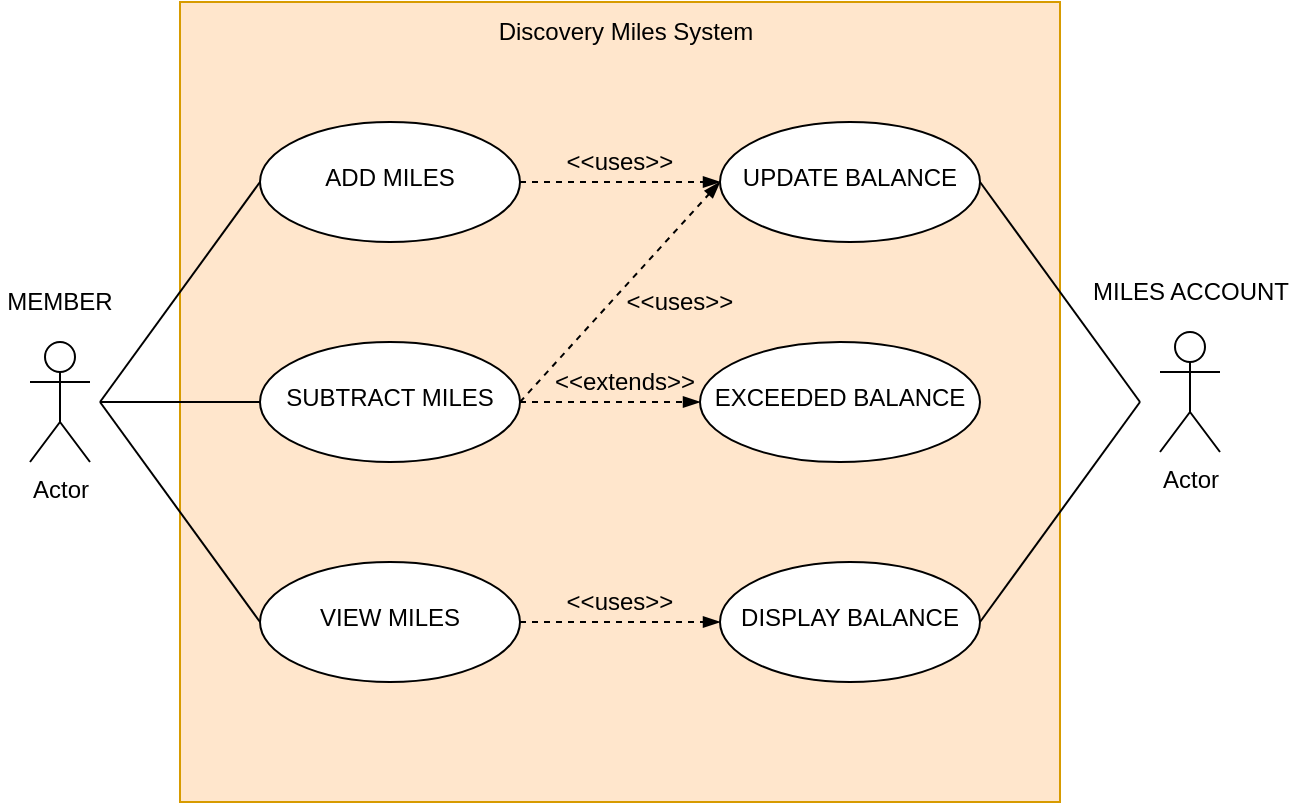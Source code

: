 <mxfile version="15.4.0" type="device"><diagram id="_Nt3MzB6uvFYMEFGHvt0" name="Page-1"><mxGraphModel dx="1086" dy="1112" grid="1" gridSize="10" guides="1" tooltips="1" connect="1" arrows="1" fold="1" page="1" pageScale="1" pageWidth="850" pageHeight="1100" math="0" shadow="0"><root><mxCell id="0"/><mxCell id="1" parent="0"/><mxCell id="VtbRv_OghoXbHDX0rW1A-5" value="Actor" style="shape=umlActor;verticalLabelPosition=bottom;verticalAlign=top;html=1;outlineConnect=0;labelPosition=center;align=center;" parent="1" vertex="1"><mxGeometry x="85" y="450" width="30" height="60" as="geometry"/></mxCell><mxCell id="VtbRv_OghoXbHDX0rW1A-13" value="MEMBER" style="text;html=1;strokeColor=none;fillColor=none;align=center;verticalAlign=middle;whiteSpace=wrap;rounded=0;" parent="1" vertex="1"><mxGeometry x="70" y="415" width="60" height="30" as="geometry"/></mxCell><mxCell id="VtbRv_OghoXbHDX0rW1A-14" value="" style="rounded=0;whiteSpace=wrap;html=1;fillColor=#ffe6cc;strokeColor=#d79b00;" parent="1" vertex="1"><mxGeometry x="160" y="280" width="440" height="400" as="geometry"/></mxCell><mxCell id="VtbRv_OghoXbHDX0rW1A-7" value="" style="rounded=0;orthogonalLoop=1;jettySize=auto;html=1;endArrow=none;endFill=0;entryX=0;entryY=0.5;entryDx=0;entryDy=0;" parent="1" target="VtbRv_OghoXbHDX0rW1A-6" edge="1"><mxGeometry relative="1" as="geometry"><mxPoint x="120" y="480" as="sourcePoint"/></mxGeometry></mxCell><mxCell id="VtbRv_OghoXbHDX0rW1A-9" value="" style="edgeStyle=orthogonalEdgeStyle;rounded=0;orthogonalLoop=1;jettySize=auto;html=1;endArrow=blockThin;endFill=1;dashed=1;" parent="1" source="VtbRv_OghoXbHDX0rW1A-6" target="VtbRv_OghoXbHDX0rW1A-8" edge="1"><mxGeometry relative="1" as="geometry"/></mxCell><mxCell id="VtbRv_OghoXbHDX0rW1A-6" value="&lt;br&gt;ADD MILES" style="ellipse;whiteSpace=wrap;html=1;verticalAlign=top;" parent="1" vertex="1"><mxGeometry x="200" y="340" width="130" height="60" as="geometry"/></mxCell><mxCell id="VtbRv_OghoXbHDX0rW1A-8" value="&lt;br&gt;UPDATE BALANCE" style="ellipse;whiteSpace=wrap;html=1;verticalAlign=top;" parent="1" vertex="1"><mxGeometry x="430" y="340" width="130" height="60" as="geometry"/></mxCell><mxCell id="VtbRv_OghoXbHDX0rW1A-10" value="&amp;lt;&amp;lt;uses&amp;gt;&amp;gt;" style="text;html=1;strokeColor=none;fillColor=none;align=center;verticalAlign=middle;whiteSpace=wrap;rounded=0;" parent="1" vertex="1"><mxGeometry x="348.13" y="350" width="63.75" height="20" as="geometry"/></mxCell><mxCell id="VtbRv_OghoXbHDX0rW1A-17" style="rounded=0;orthogonalLoop=1;jettySize=auto;html=1;endArrow=none;endFill=0;entryX=1;entryY=0.5;entryDx=0;entryDy=0;" parent="1" target="VtbRv_OghoXbHDX0rW1A-8" edge="1"><mxGeometry relative="1" as="geometry"><mxPoint x="640" y="480" as="sourcePoint"/></mxGeometry></mxCell><mxCell id="VtbRv_OghoXbHDX0rW1A-15" value="Actor" style="shape=umlActor;verticalLabelPosition=bottom;verticalAlign=top;html=1;outlineConnect=0;labelPosition=center;align=center;" parent="1" vertex="1"><mxGeometry x="650" y="445" width="30" height="60" as="geometry"/></mxCell><mxCell id="VtbRv_OghoXbHDX0rW1A-16" value="MILES ACCOUNT" style="text;html=1;strokeColor=none;fillColor=none;align=center;verticalAlign=middle;whiteSpace=wrap;rounded=0;" parent="1" vertex="1"><mxGeometry x="612.5" y="410" width="105" height="30" as="geometry"/></mxCell><mxCell id="VtbRv_OghoXbHDX0rW1A-24" style="edgeStyle=none;rounded=0;orthogonalLoop=1;jettySize=auto;html=1;exitX=1;exitY=0.5;exitDx=0;exitDy=0;endArrow=blockThin;endFill=1;dashed=1;entryX=0;entryY=0.5;entryDx=0;entryDy=0;" parent="1" source="VtbRv_OghoXbHDX0rW1A-21" target="VtbRv_OghoXbHDX0rW1A-8" edge="1"><mxGeometry relative="1" as="geometry"><mxPoint x="60" y="690" as="targetPoint"/></mxGeometry></mxCell><mxCell id="VtbRv_OghoXbHDX0rW1A-29" style="edgeStyle=none;rounded=0;orthogonalLoop=1;jettySize=auto;html=1;exitX=1;exitY=0.5;exitDx=0;exitDy=0;entryX=0;entryY=0.5;entryDx=0;entryDy=0;dashed=1;endArrow=blockThin;endFill=1;" parent="1" source="VtbRv_OghoXbHDX0rW1A-21" target="VtbRv_OghoXbHDX0rW1A-28" edge="1"><mxGeometry relative="1" as="geometry"/></mxCell><mxCell id="VtbRv_OghoXbHDX0rW1A-21" value="&lt;br&gt;SUBTRACT MILES" style="ellipse;whiteSpace=wrap;html=1;verticalAlign=top;" parent="1" vertex="1"><mxGeometry x="200" y="450" width="130" height="60" as="geometry"/></mxCell><mxCell id="VtbRv_OghoXbHDX0rW1A-22" style="rounded=0;orthogonalLoop=1;jettySize=auto;html=1;entryX=0;entryY=0.5;entryDx=0;entryDy=0;endArrow=none;endFill=0;" parent="1" target="VtbRv_OghoXbHDX0rW1A-21" edge="1"><mxGeometry relative="1" as="geometry"><mxPoint x="120" y="480" as="sourcePoint"/></mxGeometry></mxCell><mxCell id="VtbRv_OghoXbHDX0rW1A-25" value="&amp;lt;&amp;lt;uses&amp;gt;&amp;gt;" style="text;html=1;strokeColor=none;fillColor=none;align=center;verticalAlign=middle;whiteSpace=wrap;rounded=0;" parent="1" vertex="1"><mxGeometry x="380" y="420" width="60" height="20" as="geometry"/></mxCell><mxCell id="VtbRv_OghoXbHDX0rW1A-31" style="edgeStyle=none;rounded=0;orthogonalLoop=1;jettySize=auto;html=1;exitX=0;exitY=0.5;exitDx=0;exitDy=0;endArrow=none;endFill=0;" parent="1" source="VtbRv_OghoXbHDX0rW1A-27" edge="1"><mxGeometry relative="1" as="geometry"><mxPoint x="120" y="480" as="targetPoint"/></mxGeometry></mxCell><mxCell id="VtbRv_OghoXbHDX0rW1A-33" style="edgeStyle=none;rounded=0;orthogonalLoop=1;jettySize=auto;html=1;exitX=1;exitY=0.5;exitDx=0;exitDy=0;entryX=0;entryY=0.5;entryDx=0;entryDy=0;endArrow=blockThin;endFill=1;dashed=1;" parent="1" source="VtbRv_OghoXbHDX0rW1A-27" target="VtbRv_OghoXbHDX0rW1A-32" edge="1"><mxGeometry relative="1" as="geometry"/></mxCell><mxCell id="VtbRv_OghoXbHDX0rW1A-27" value="&lt;br&gt;VIEW MILES" style="ellipse;whiteSpace=wrap;html=1;verticalAlign=top;" parent="1" vertex="1"><mxGeometry x="200" y="560" width="130" height="60" as="geometry"/></mxCell><mxCell id="VtbRv_OghoXbHDX0rW1A-28" value="&lt;br&gt;EXCEEDED BALANCE" style="ellipse;whiteSpace=wrap;html=1;verticalAlign=top;" parent="1" vertex="1"><mxGeometry x="420" y="450" width="140" height="60" as="geometry"/></mxCell><mxCell id="VtbRv_OghoXbHDX0rW1A-30" value="&amp;lt;&amp;lt;extends&amp;gt;&amp;gt;" style="text;html=1;strokeColor=none;fillColor=none;align=center;verticalAlign=middle;whiteSpace=wrap;rounded=0;" parent="1" vertex="1"><mxGeometry x="346.25" y="460" width="72.5" height="20" as="geometry"/></mxCell><mxCell id="VtbRv_OghoXbHDX0rW1A-34" style="edgeStyle=none;rounded=0;orthogonalLoop=1;jettySize=auto;html=1;exitX=1;exitY=0.5;exitDx=0;exitDy=0;endArrow=none;endFill=0;" parent="1" source="VtbRv_OghoXbHDX0rW1A-32" edge="1"><mxGeometry relative="1" as="geometry"><mxPoint x="640" y="480" as="targetPoint"/></mxGeometry></mxCell><mxCell id="VtbRv_OghoXbHDX0rW1A-32" value="&lt;br&gt;DISPLAY BALANCE" style="ellipse;whiteSpace=wrap;html=1;verticalAlign=top;" parent="1" vertex="1"><mxGeometry x="430" y="560" width="130" height="60" as="geometry"/></mxCell><mxCell id="VtbRv_OghoXbHDX0rW1A-35" value="&amp;lt;&amp;lt;uses&amp;gt;&amp;gt;" style="text;html=1;strokeColor=none;fillColor=none;align=center;verticalAlign=middle;whiteSpace=wrap;rounded=0;" parent="1" vertex="1"><mxGeometry x="350" y="570" width="60" height="20" as="geometry"/></mxCell><mxCell id="VtbRv_OghoXbHDX0rW1A-36" value="Discovery Miles System" style="text;html=1;strokeColor=none;fillColor=none;align=center;verticalAlign=middle;whiteSpace=wrap;rounded=0;" parent="1" vertex="1"><mxGeometry x="313.75" y="280" width="137.5" height="30" as="geometry"/></mxCell></root></mxGraphModel></diagram></mxfile>